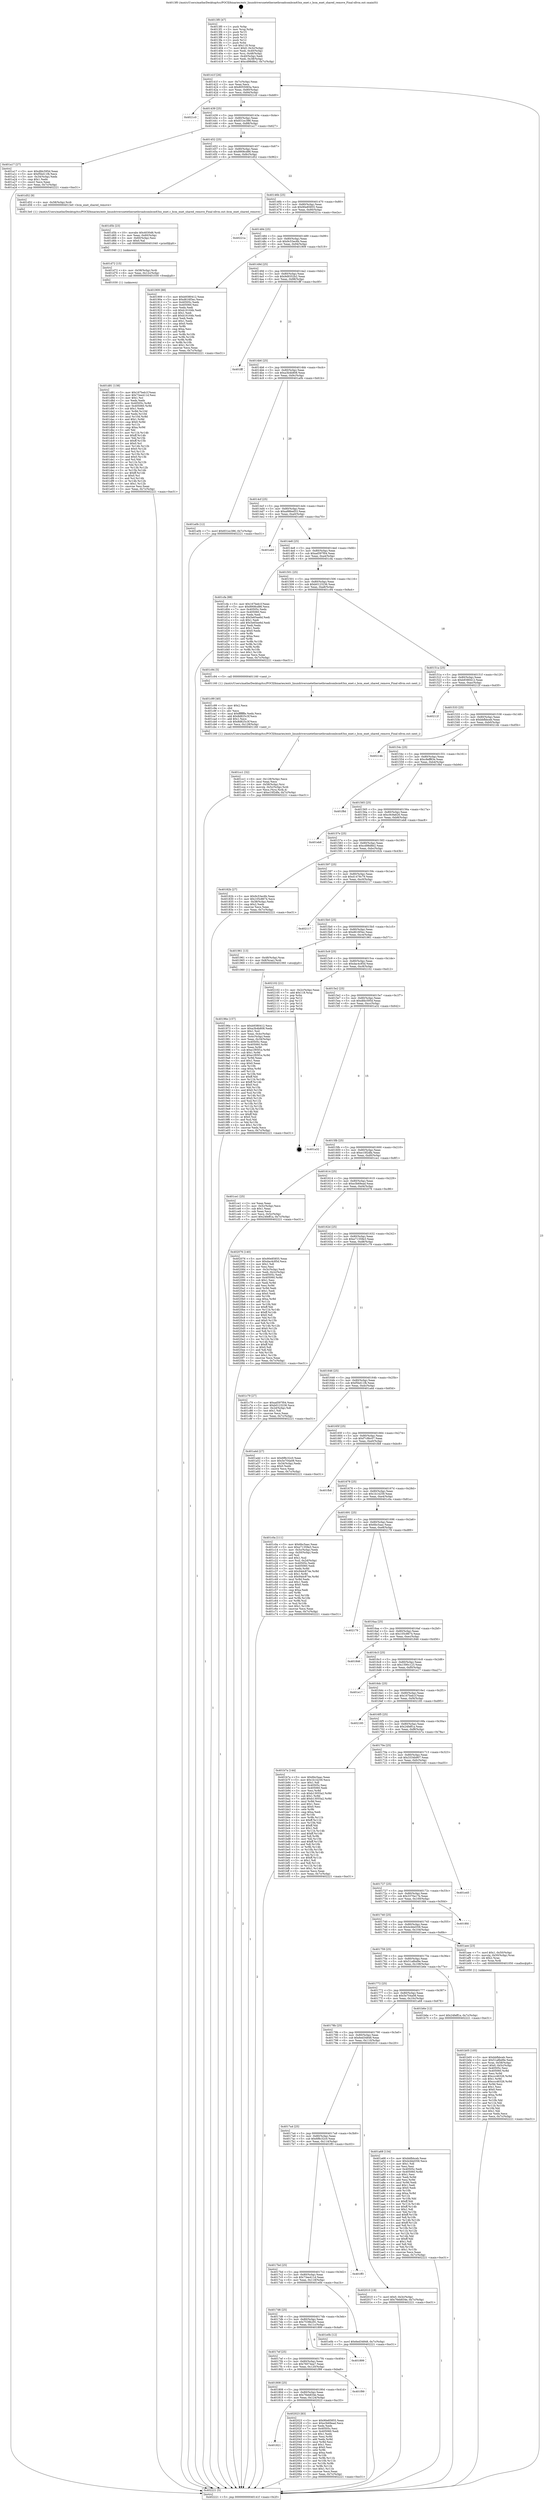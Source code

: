 digraph "0x4013f0" {
  label = "0x4013f0 (/mnt/c/Users/mathe/Desktop/tcc/POCII/binaries/extr_linuxdriversnetethernetbroadcombcm63xx_enet.c_bcm_enet_shared_remove_Final-ollvm.out::main(0))"
  labelloc = "t"
  node[shape=record]

  Entry [label="",width=0.3,height=0.3,shape=circle,fillcolor=black,style=filled]
  "0x40141f" [label="{
     0x40141f [26]\l
     | [instrs]\l
     &nbsp;&nbsp;0x40141f \<+3\>: mov -0x7c(%rbp),%eax\l
     &nbsp;&nbsp;0x401422 \<+2\>: mov %eax,%ecx\l
     &nbsp;&nbsp;0x401424 \<+6\>: sub $0x8055065a,%ecx\l
     &nbsp;&nbsp;0x40142a \<+3\>: mov %eax,-0x80(%rbp)\l
     &nbsp;&nbsp;0x40142d \<+6\>: mov %ecx,-0x84(%rbp)\l
     &nbsp;&nbsp;0x401433 \<+6\>: je 00000000004021c0 \<main+0xdd0\>\l
  }"]
  "0x4021c0" [label="{
     0x4021c0\l
  }", style=dashed]
  "0x401439" [label="{
     0x401439 [25]\l
     | [instrs]\l
     &nbsp;&nbsp;0x401439 \<+5\>: jmp 000000000040143e \<main+0x4e\>\l
     &nbsp;&nbsp;0x40143e \<+3\>: mov -0x80(%rbp),%eax\l
     &nbsp;&nbsp;0x401441 \<+5\>: sub $0x831ec386,%eax\l
     &nbsp;&nbsp;0x401446 \<+6\>: mov %eax,-0x88(%rbp)\l
     &nbsp;&nbsp;0x40144c \<+6\>: je 0000000000401a17 \<main+0x627\>\l
  }"]
  Exit [label="",width=0.3,height=0.3,shape=circle,fillcolor=black,style=filled,peripheries=2]
  "0x401a17" [label="{
     0x401a17 [27]\l
     | [instrs]\l
     &nbsp;&nbsp;0x401a17 \<+5\>: mov $0xdfdc595d,%eax\l
     &nbsp;&nbsp;0x401a1c \<+5\>: mov $0xf5bd11fb,%ecx\l
     &nbsp;&nbsp;0x401a21 \<+3\>: mov -0x34(%rbp),%edx\l
     &nbsp;&nbsp;0x401a24 \<+3\>: cmp $0x1,%edx\l
     &nbsp;&nbsp;0x401a27 \<+3\>: cmovl %ecx,%eax\l
     &nbsp;&nbsp;0x401a2a \<+3\>: mov %eax,-0x7c(%rbp)\l
     &nbsp;&nbsp;0x401a2d \<+5\>: jmp 0000000000402221 \<main+0xe31\>\l
  }"]
  "0x401452" [label="{
     0x401452 [25]\l
     | [instrs]\l
     &nbsp;&nbsp;0x401452 \<+5\>: jmp 0000000000401457 \<main+0x67\>\l
     &nbsp;&nbsp;0x401457 \<+3\>: mov -0x80(%rbp),%eax\l
     &nbsp;&nbsp;0x40145a \<+5\>: sub $0x8908cd86,%eax\l
     &nbsp;&nbsp;0x40145f \<+6\>: mov %eax,-0x8c(%rbp)\l
     &nbsp;&nbsp;0x401465 \<+6\>: je 0000000000401d52 \<main+0x962\>\l
  }"]
  "0x401821" [label="{
     0x401821\l
  }", style=dashed]
  "0x401d52" [label="{
     0x401d52 [9]\l
     | [instrs]\l
     &nbsp;&nbsp;0x401d52 \<+4\>: mov -0x58(%rbp),%rdi\l
     &nbsp;&nbsp;0x401d56 \<+5\>: call 00000000004013e0 \<bcm_enet_shared_remove\>\l
     | [calls]\l
     &nbsp;&nbsp;0x4013e0 \{1\} (/mnt/c/Users/mathe/Desktop/tcc/POCII/binaries/extr_linuxdriversnetethernetbroadcombcm63xx_enet.c_bcm_enet_shared_remove_Final-ollvm.out::bcm_enet_shared_remove)\l
  }"]
  "0x40146b" [label="{
     0x40146b [25]\l
     | [instrs]\l
     &nbsp;&nbsp;0x40146b \<+5\>: jmp 0000000000401470 \<main+0x80\>\l
     &nbsp;&nbsp;0x401470 \<+3\>: mov -0x80(%rbp),%eax\l
     &nbsp;&nbsp;0x401473 \<+5\>: sub $0x90e85855,%eax\l
     &nbsp;&nbsp;0x401478 \<+6\>: mov %eax,-0x90(%rbp)\l
     &nbsp;&nbsp;0x40147e \<+6\>: je 000000000040221a \<main+0xe2a\>\l
  }"]
  "0x402023" [label="{
     0x402023 [83]\l
     | [instrs]\l
     &nbsp;&nbsp;0x402023 \<+5\>: mov $0x90e85855,%eax\l
     &nbsp;&nbsp;0x402028 \<+5\>: mov $0xe3b69ead,%ecx\l
     &nbsp;&nbsp;0x40202d \<+2\>: xor %edx,%edx\l
     &nbsp;&nbsp;0x40202f \<+7\>: mov 0x40505c,%esi\l
     &nbsp;&nbsp;0x402036 \<+7\>: mov 0x405060,%edi\l
     &nbsp;&nbsp;0x40203d \<+3\>: sub $0x1,%edx\l
     &nbsp;&nbsp;0x402040 \<+3\>: mov %esi,%r8d\l
     &nbsp;&nbsp;0x402043 \<+3\>: add %edx,%r8d\l
     &nbsp;&nbsp;0x402046 \<+4\>: imul %r8d,%esi\l
     &nbsp;&nbsp;0x40204a \<+3\>: and $0x1,%esi\l
     &nbsp;&nbsp;0x40204d \<+3\>: cmp $0x0,%esi\l
     &nbsp;&nbsp;0x402050 \<+4\>: sete %r9b\l
     &nbsp;&nbsp;0x402054 \<+3\>: cmp $0xa,%edi\l
     &nbsp;&nbsp;0x402057 \<+4\>: setl %r10b\l
     &nbsp;&nbsp;0x40205b \<+3\>: mov %r9b,%r11b\l
     &nbsp;&nbsp;0x40205e \<+3\>: and %r10b,%r11b\l
     &nbsp;&nbsp;0x402061 \<+3\>: xor %r10b,%r9b\l
     &nbsp;&nbsp;0x402064 \<+3\>: or %r9b,%r11b\l
     &nbsp;&nbsp;0x402067 \<+4\>: test $0x1,%r11b\l
     &nbsp;&nbsp;0x40206b \<+3\>: cmovne %ecx,%eax\l
     &nbsp;&nbsp;0x40206e \<+3\>: mov %eax,-0x7c(%rbp)\l
     &nbsp;&nbsp;0x402071 \<+5\>: jmp 0000000000402221 \<main+0xe31\>\l
  }"]
  "0x40221a" [label="{
     0x40221a\l
  }", style=dashed]
  "0x401484" [label="{
     0x401484 [25]\l
     | [instrs]\l
     &nbsp;&nbsp;0x401484 \<+5\>: jmp 0000000000401489 \<main+0x99\>\l
     &nbsp;&nbsp;0x401489 \<+3\>: mov -0x80(%rbp),%eax\l
     &nbsp;&nbsp;0x40148c \<+5\>: sub $0x9c53ec6b,%eax\l
     &nbsp;&nbsp;0x401491 \<+6\>: mov %eax,-0x94(%rbp)\l
     &nbsp;&nbsp;0x401497 \<+6\>: je 0000000000401909 \<main+0x519\>\l
  }"]
  "0x401808" [label="{
     0x401808 [25]\l
     | [instrs]\l
     &nbsp;&nbsp;0x401808 \<+5\>: jmp 000000000040180d \<main+0x41d\>\l
     &nbsp;&nbsp;0x40180d \<+3\>: mov -0x80(%rbp),%eax\l
     &nbsp;&nbsp;0x401810 \<+5\>: sub $0x76eb834e,%eax\l
     &nbsp;&nbsp;0x401815 \<+6\>: mov %eax,-0x124(%rbp)\l
     &nbsp;&nbsp;0x40181b \<+6\>: je 0000000000402023 \<main+0xc33\>\l
  }"]
  "0x401909" [label="{
     0x401909 [88]\l
     | [instrs]\l
     &nbsp;&nbsp;0x401909 \<+5\>: mov $0xb9380412,%eax\l
     &nbsp;&nbsp;0x40190e \<+5\>: mov $0xd616f3ec,%ecx\l
     &nbsp;&nbsp;0x401913 \<+7\>: mov 0x40505c,%edx\l
     &nbsp;&nbsp;0x40191a \<+7\>: mov 0x405060,%esi\l
     &nbsp;&nbsp;0x401921 \<+2\>: mov %edx,%edi\l
     &nbsp;&nbsp;0x401923 \<+6\>: sub $0xb16164b,%edi\l
     &nbsp;&nbsp;0x401929 \<+3\>: sub $0x1,%edi\l
     &nbsp;&nbsp;0x40192c \<+6\>: add $0xb16164b,%edi\l
     &nbsp;&nbsp;0x401932 \<+3\>: imul %edi,%edx\l
     &nbsp;&nbsp;0x401935 \<+3\>: and $0x1,%edx\l
     &nbsp;&nbsp;0x401938 \<+3\>: cmp $0x0,%edx\l
     &nbsp;&nbsp;0x40193b \<+4\>: sete %r8b\l
     &nbsp;&nbsp;0x40193f \<+3\>: cmp $0xa,%esi\l
     &nbsp;&nbsp;0x401942 \<+4\>: setl %r9b\l
     &nbsp;&nbsp;0x401946 \<+3\>: mov %r8b,%r10b\l
     &nbsp;&nbsp;0x401949 \<+3\>: and %r9b,%r10b\l
     &nbsp;&nbsp;0x40194c \<+3\>: xor %r9b,%r8b\l
     &nbsp;&nbsp;0x40194f \<+3\>: or %r8b,%r10b\l
     &nbsp;&nbsp;0x401952 \<+4\>: test $0x1,%r10b\l
     &nbsp;&nbsp;0x401956 \<+3\>: cmovne %ecx,%eax\l
     &nbsp;&nbsp;0x401959 \<+3\>: mov %eax,-0x7c(%rbp)\l
     &nbsp;&nbsp;0x40195c \<+5\>: jmp 0000000000402221 \<main+0xe31\>\l
  }"]
  "0x40149d" [label="{
     0x40149d [25]\l
     | [instrs]\l
     &nbsp;&nbsp;0x40149d \<+5\>: jmp 00000000004014a2 \<main+0xb2\>\l
     &nbsp;&nbsp;0x4014a2 \<+3\>: mov -0x80(%rbp),%eax\l
     &nbsp;&nbsp;0x4014a5 \<+5\>: sub $0x9d9352b2,%eax\l
     &nbsp;&nbsp;0x4014aa \<+6\>: mov %eax,-0x98(%rbp)\l
     &nbsp;&nbsp;0x4014b0 \<+6\>: je 0000000000401fff \<main+0xc0f\>\l
  }"]
  "0x401f99" [label="{
     0x401f99\l
  }", style=dashed]
  "0x401fff" [label="{
     0x401fff\l
  }", style=dashed]
  "0x4014b6" [label="{
     0x4014b6 [25]\l
     | [instrs]\l
     &nbsp;&nbsp;0x4014b6 \<+5\>: jmp 00000000004014bb \<main+0xcb\>\l
     &nbsp;&nbsp;0x4014bb \<+3\>: mov -0x80(%rbp),%eax\l
     &nbsp;&nbsp;0x4014be \<+5\>: sub $0xa3b4b808,%eax\l
     &nbsp;&nbsp;0x4014c3 \<+6\>: mov %eax,-0x9c(%rbp)\l
     &nbsp;&nbsp;0x4014c9 \<+6\>: je 0000000000401a0b \<main+0x61b\>\l
  }"]
  "0x4017ef" [label="{
     0x4017ef [25]\l
     | [instrs]\l
     &nbsp;&nbsp;0x4017ef \<+5\>: jmp 00000000004017f4 \<main+0x404\>\l
     &nbsp;&nbsp;0x4017f4 \<+3\>: mov -0x80(%rbp),%eax\l
     &nbsp;&nbsp;0x4017f7 \<+5\>: sub $0x76074ea7,%eax\l
     &nbsp;&nbsp;0x4017fc \<+6\>: mov %eax,-0x120(%rbp)\l
     &nbsp;&nbsp;0x401802 \<+6\>: je 0000000000401f99 \<main+0xba9\>\l
  }"]
  "0x401a0b" [label="{
     0x401a0b [12]\l
     | [instrs]\l
     &nbsp;&nbsp;0x401a0b \<+7\>: movl $0x831ec386,-0x7c(%rbp)\l
     &nbsp;&nbsp;0x401a12 \<+5\>: jmp 0000000000402221 \<main+0xe31\>\l
  }"]
  "0x4014cf" [label="{
     0x4014cf [25]\l
     | [instrs]\l
     &nbsp;&nbsp;0x4014cf \<+5\>: jmp 00000000004014d4 \<main+0xe4\>\l
     &nbsp;&nbsp;0x4014d4 \<+3\>: mov -0x80(%rbp),%eax\l
     &nbsp;&nbsp;0x4014d7 \<+5\>: sub $0xa986ed53,%eax\l
     &nbsp;&nbsp;0x4014dc \<+6\>: mov %eax,-0xa0(%rbp)\l
     &nbsp;&nbsp;0x4014e2 \<+6\>: je 0000000000401e60 \<main+0xa70\>\l
  }"]
  "0x401899" [label="{
     0x401899\l
  }", style=dashed]
  "0x401e60" [label="{
     0x401e60\l
  }", style=dashed]
  "0x4014e8" [label="{
     0x4014e8 [25]\l
     | [instrs]\l
     &nbsp;&nbsp;0x4014e8 \<+5\>: jmp 00000000004014ed \<main+0xfd\>\l
     &nbsp;&nbsp;0x4014ed \<+3\>: mov -0x80(%rbp),%eax\l
     &nbsp;&nbsp;0x4014f0 \<+5\>: sub $0xad597f04,%eax\l
     &nbsp;&nbsp;0x4014f5 \<+6\>: mov %eax,-0xa4(%rbp)\l
     &nbsp;&nbsp;0x4014fb \<+6\>: je 0000000000401cfa \<main+0x90a\>\l
  }"]
  "0x4017d6" [label="{
     0x4017d6 [25]\l
     | [instrs]\l
     &nbsp;&nbsp;0x4017d6 \<+5\>: jmp 00000000004017db \<main+0x3eb\>\l
     &nbsp;&nbsp;0x4017db \<+3\>: mov -0x80(%rbp),%eax\l
     &nbsp;&nbsp;0x4017de \<+5\>: sub $0x7538b291,%eax\l
     &nbsp;&nbsp;0x4017e3 \<+6\>: mov %eax,-0x11c(%rbp)\l
     &nbsp;&nbsp;0x4017e9 \<+6\>: je 0000000000401899 \<main+0x4a9\>\l
  }"]
  "0x401cfa" [label="{
     0x401cfa [88]\l
     | [instrs]\l
     &nbsp;&nbsp;0x401cfa \<+5\>: mov $0x167beb1f,%eax\l
     &nbsp;&nbsp;0x401cff \<+5\>: mov $0x8908cd86,%ecx\l
     &nbsp;&nbsp;0x401d04 \<+7\>: mov 0x40505c,%edx\l
     &nbsp;&nbsp;0x401d0b \<+7\>: mov 0x405060,%esi\l
     &nbsp;&nbsp;0x401d12 \<+2\>: mov %edx,%edi\l
     &nbsp;&nbsp;0x401d14 \<+6\>: sub $0x5e65ee6d,%edi\l
     &nbsp;&nbsp;0x401d1a \<+3\>: sub $0x1,%edi\l
     &nbsp;&nbsp;0x401d1d \<+6\>: add $0x5e65ee6d,%edi\l
     &nbsp;&nbsp;0x401d23 \<+3\>: imul %edi,%edx\l
     &nbsp;&nbsp;0x401d26 \<+3\>: and $0x1,%edx\l
     &nbsp;&nbsp;0x401d29 \<+3\>: cmp $0x0,%edx\l
     &nbsp;&nbsp;0x401d2c \<+4\>: sete %r8b\l
     &nbsp;&nbsp;0x401d30 \<+3\>: cmp $0xa,%esi\l
     &nbsp;&nbsp;0x401d33 \<+4\>: setl %r9b\l
     &nbsp;&nbsp;0x401d37 \<+3\>: mov %r8b,%r10b\l
     &nbsp;&nbsp;0x401d3a \<+3\>: and %r9b,%r10b\l
     &nbsp;&nbsp;0x401d3d \<+3\>: xor %r9b,%r8b\l
     &nbsp;&nbsp;0x401d40 \<+3\>: or %r8b,%r10b\l
     &nbsp;&nbsp;0x401d43 \<+4\>: test $0x1,%r10b\l
     &nbsp;&nbsp;0x401d47 \<+3\>: cmovne %ecx,%eax\l
     &nbsp;&nbsp;0x401d4a \<+3\>: mov %eax,-0x7c(%rbp)\l
     &nbsp;&nbsp;0x401d4d \<+5\>: jmp 0000000000402221 \<main+0xe31\>\l
  }"]
  "0x401501" [label="{
     0x401501 [25]\l
     | [instrs]\l
     &nbsp;&nbsp;0x401501 \<+5\>: jmp 0000000000401506 \<main+0x116\>\l
     &nbsp;&nbsp;0x401506 \<+3\>: mov -0x80(%rbp),%eax\l
     &nbsp;&nbsp;0x401509 \<+5\>: sub $0xb0123236,%eax\l
     &nbsp;&nbsp;0x40150e \<+6\>: mov %eax,-0xa8(%rbp)\l
     &nbsp;&nbsp;0x401514 \<+6\>: je 0000000000401c94 \<main+0x8a4\>\l
  }"]
  "0x401e0b" [label="{
     0x401e0b [12]\l
     | [instrs]\l
     &nbsp;&nbsp;0x401e0b \<+7\>: movl $0x6ed34848,-0x7c(%rbp)\l
     &nbsp;&nbsp;0x401e12 \<+5\>: jmp 0000000000402221 \<main+0xe31\>\l
  }"]
  "0x401c94" [label="{
     0x401c94 [5]\l
     | [instrs]\l
     &nbsp;&nbsp;0x401c94 \<+5\>: call 0000000000401160 \<next_i\>\l
     | [calls]\l
     &nbsp;&nbsp;0x401160 \{1\} (/mnt/c/Users/mathe/Desktop/tcc/POCII/binaries/extr_linuxdriversnetethernetbroadcombcm63xx_enet.c_bcm_enet_shared_remove_Final-ollvm.out::next_i)\l
  }"]
  "0x40151a" [label="{
     0x40151a [25]\l
     | [instrs]\l
     &nbsp;&nbsp;0x40151a \<+5\>: jmp 000000000040151f \<main+0x12f\>\l
     &nbsp;&nbsp;0x40151f \<+3\>: mov -0x80(%rbp),%eax\l
     &nbsp;&nbsp;0x401522 \<+5\>: sub $0xb9380412,%eax\l
     &nbsp;&nbsp;0x401527 \<+6\>: mov %eax,-0xac(%rbp)\l
     &nbsp;&nbsp;0x40152d \<+6\>: je 000000000040212f \<main+0xd3f\>\l
  }"]
  "0x4017bd" [label="{
     0x4017bd [25]\l
     | [instrs]\l
     &nbsp;&nbsp;0x4017bd \<+5\>: jmp 00000000004017c2 \<main+0x3d2\>\l
     &nbsp;&nbsp;0x4017c2 \<+3\>: mov -0x80(%rbp),%eax\l
     &nbsp;&nbsp;0x4017c5 \<+5\>: sub $0x73ee411d,%eax\l
     &nbsp;&nbsp;0x4017ca \<+6\>: mov %eax,-0x118(%rbp)\l
     &nbsp;&nbsp;0x4017d0 \<+6\>: je 0000000000401e0b \<main+0xa1b\>\l
  }"]
  "0x40212f" [label="{
     0x40212f\l
  }", style=dashed]
  "0x401533" [label="{
     0x401533 [25]\l
     | [instrs]\l
     &nbsp;&nbsp;0x401533 \<+5\>: jmp 0000000000401538 \<main+0x148\>\l
     &nbsp;&nbsp;0x401538 \<+3\>: mov -0x80(%rbp),%eax\l
     &nbsp;&nbsp;0x40153b \<+5\>: sub $0xbbfbbceb,%eax\l
     &nbsp;&nbsp;0x401540 \<+6\>: mov %eax,-0xb0(%rbp)\l
     &nbsp;&nbsp;0x401546 \<+6\>: je 000000000040214b \<main+0xd5b\>\l
  }"]
  "0x401ff3" [label="{
     0x401ff3\l
  }", style=dashed]
  "0x40214b" [label="{
     0x40214b\l
  }", style=dashed]
  "0x40154c" [label="{
     0x40154c [25]\l
     | [instrs]\l
     &nbsp;&nbsp;0x40154c \<+5\>: jmp 0000000000401551 \<main+0x161\>\l
     &nbsp;&nbsp;0x401551 \<+3\>: mov -0x80(%rbp),%eax\l
     &nbsp;&nbsp;0x401554 \<+5\>: sub $0xc8eff63e,%eax\l
     &nbsp;&nbsp;0x401559 \<+6\>: mov %eax,-0xb4(%rbp)\l
     &nbsp;&nbsp;0x40155f \<+6\>: je 0000000000401f8d \<main+0xb9d\>\l
  }"]
  "0x4017a4" [label="{
     0x4017a4 [25]\l
     | [instrs]\l
     &nbsp;&nbsp;0x4017a4 \<+5\>: jmp 00000000004017a9 \<main+0x3b9\>\l
     &nbsp;&nbsp;0x4017a9 \<+3\>: mov -0x80(%rbp),%eax\l
     &nbsp;&nbsp;0x4017ac \<+5\>: sub $0x6f8c32c0,%eax\l
     &nbsp;&nbsp;0x4017b1 \<+6\>: mov %eax,-0x114(%rbp)\l
     &nbsp;&nbsp;0x4017b7 \<+6\>: je 0000000000401ff3 \<main+0xc03\>\l
  }"]
  "0x401f8d" [label="{
     0x401f8d\l
  }", style=dashed]
  "0x401565" [label="{
     0x401565 [25]\l
     | [instrs]\l
     &nbsp;&nbsp;0x401565 \<+5\>: jmp 000000000040156a \<main+0x17a\>\l
     &nbsp;&nbsp;0x40156a \<+3\>: mov -0x80(%rbp),%eax\l
     &nbsp;&nbsp;0x40156d \<+5\>: sub $0xc9c9a626,%eax\l
     &nbsp;&nbsp;0x401572 \<+6\>: mov %eax,-0xb8(%rbp)\l
     &nbsp;&nbsp;0x401578 \<+6\>: je 0000000000401eb8 \<main+0xac8\>\l
  }"]
  "0x402010" [label="{
     0x402010 [19]\l
     | [instrs]\l
     &nbsp;&nbsp;0x402010 \<+7\>: movl $0x0,-0x3c(%rbp)\l
     &nbsp;&nbsp;0x402017 \<+7\>: movl $0x76eb834e,-0x7c(%rbp)\l
     &nbsp;&nbsp;0x40201e \<+5\>: jmp 0000000000402221 \<main+0xe31\>\l
  }"]
  "0x401eb8" [label="{
     0x401eb8\l
  }", style=dashed]
  "0x40157e" [label="{
     0x40157e [25]\l
     | [instrs]\l
     &nbsp;&nbsp;0x40157e \<+5\>: jmp 0000000000401583 \<main+0x193\>\l
     &nbsp;&nbsp;0x401583 \<+3\>: mov -0x80(%rbp),%eax\l
     &nbsp;&nbsp;0x401586 \<+5\>: sub $0xcd98d8e2,%eax\l
     &nbsp;&nbsp;0x40158b \<+6\>: mov %eax,-0xbc(%rbp)\l
     &nbsp;&nbsp;0x401591 \<+6\>: je 000000000040182b \<main+0x43b\>\l
  }"]
  "0x401d81" [label="{
     0x401d81 [138]\l
     | [instrs]\l
     &nbsp;&nbsp;0x401d81 \<+5\>: mov $0x167beb1f,%eax\l
     &nbsp;&nbsp;0x401d86 \<+5\>: mov $0x73ee411d,%esi\l
     &nbsp;&nbsp;0x401d8b \<+2\>: mov $0x1,%cl\l
     &nbsp;&nbsp;0x401d8d \<+2\>: xor %edx,%edx\l
     &nbsp;&nbsp;0x401d8f \<+8\>: mov 0x40505c,%r8d\l
     &nbsp;&nbsp;0x401d97 \<+8\>: mov 0x405060,%r9d\l
     &nbsp;&nbsp;0x401d9f \<+3\>: sub $0x1,%edx\l
     &nbsp;&nbsp;0x401da2 \<+3\>: mov %r8d,%r10d\l
     &nbsp;&nbsp;0x401da5 \<+3\>: add %edx,%r10d\l
     &nbsp;&nbsp;0x401da8 \<+4\>: imul %r10d,%r8d\l
     &nbsp;&nbsp;0x401dac \<+4\>: and $0x1,%r8d\l
     &nbsp;&nbsp;0x401db0 \<+4\>: cmp $0x0,%r8d\l
     &nbsp;&nbsp;0x401db4 \<+4\>: sete %r11b\l
     &nbsp;&nbsp;0x401db8 \<+4\>: cmp $0xa,%r9d\l
     &nbsp;&nbsp;0x401dbc \<+3\>: setl %bl\l
     &nbsp;&nbsp;0x401dbf \<+3\>: mov %r11b,%r14b\l
     &nbsp;&nbsp;0x401dc2 \<+4\>: xor $0xff,%r14b\l
     &nbsp;&nbsp;0x401dc6 \<+3\>: mov %bl,%r15b\l
     &nbsp;&nbsp;0x401dc9 \<+4\>: xor $0xff,%r15b\l
     &nbsp;&nbsp;0x401dcd \<+3\>: xor $0x0,%cl\l
     &nbsp;&nbsp;0x401dd0 \<+3\>: mov %r14b,%r12b\l
     &nbsp;&nbsp;0x401dd3 \<+4\>: and $0x0,%r12b\l
     &nbsp;&nbsp;0x401dd7 \<+3\>: and %cl,%r11b\l
     &nbsp;&nbsp;0x401dda \<+3\>: mov %r15b,%r13b\l
     &nbsp;&nbsp;0x401ddd \<+4\>: and $0x0,%r13b\l
     &nbsp;&nbsp;0x401de1 \<+2\>: and %cl,%bl\l
     &nbsp;&nbsp;0x401de3 \<+3\>: or %r11b,%r12b\l
     &nbsp;&nbsp;0x401de6 \<+3\>: or %bl,%r13b\l
     &nbsp;&nbsp;0x401de9 \<+3\>: xor %r13b,%r12b\l
     &nbsp;&nbsp;0x401dec \<+3\>: or %r15b,%r14b\l
     &nbsp;&nbsp;0x401def \<+4\>: xor $0xff,%r14b\l
     &nbsp;&nbsp;0x401df3 \<+3\>: or $0x0,%cl\l
     &nbsp;&nbsp;0x401df6 \<+3\>: and %cl,%r14b\l
     &nbsp;&nbsp;0x401df9 \<+3\>: or %r14b,%r12b\l
     &nbsp;&nbsp;0x401dfc \<+4\>: test $0x1,%r12b\l
     &nbsp;&nbsp;0x401e00 \<+3\>: cmovne %esi,%eax\l
     &nbsp;&nbsp;0x401e03 \<+3\>: mov %eax,-0x7c(%rbp)\l
     &nbsp;&nbsp;0x401e06 \<+5\>: jmp 0000000000402221 \<main+0xe31\>\l
  }"]
  "0x40182b" [label="{
     0x40182b [27]\l
     | [instrs]\l
     &nbsp;&nbsp;0x40182b \<+5\>: mov $0x9c53ec6b,%eax\l
     &nbsp;&nbsp;0x401830 \<+5\>: mov $0x105c8674,%ecx\l
     &nbsp;&nbsp;0x401835 \<+3\>: mov -0x38(%rbp),%edx\l
     &nbsp;&nbsp;0x401838 \<+3\>: cmp $0x2,%edx\l
     &nbsp;&nbsp;0x40183b \<+3\>: cmovne %ecx,%eax\l
     &nbsp;&nbsp;0x40183e \<+3\>: mov %eax,-0x7c(%rbp)\l
     &nbsp;&nbsp;0x401841 \<+5\>: jmp 0000000000402221 \<main+0xe31\>\l
  }"]
  "0x401597" [label="{
     0x401597 [25]\l
     | [instrs]\l
     &nbsp;&nbsp;0x401597 \<+5\>: jmp 000000000040159c \<main+0x1ac\>\l
     &nbsp;&nbsp;0x40159c \<+3\>: mov -0x80(%rbp),%eax\l
     &nbsp;&nbsp;0x40159f \<+5\>: sub $0xd1478c79,%eax\l
     &nbsp;&nbsp;0x4015a4 \<+6\>: mov %eax,-0xc0(%rbp)\l
     &nbsp;&nbsp;0x4015aa \<+6\>: je 0000000000402117 \<main+0xd27\>\l
  }"]
  "0x402221" [label="{
     0x402221 [5]\l
     | [instrs]\l
     &nbsp;&nbsp;0x402221 \<+5\>: jmp 000000000040141f \<main+0x2f\>\l
  }"]
  "0x4013f0" [label="{
     0x4013f0 [47]\l
     | [instrs]\l
     &nbsp;&nbsp;0x4013f0 \<+1\>: push %rbp\l
     &nbsp;&nbsp;0x4013f1 \<+3\>: mov %rsp,%rbp\l
     &nbsp;&nbsp;0x4013f4 \<+2\>: push %r15\l
     &nbsp;&nbsp;0x4013f6 \<+2\>: push %r14\l
     &nbsp;&nbsp;0x4013f8 \<+2\>: push %r13\l
     &nbsp;&nbsp;0x4013fa \<+2\>: push %r12\l
     &nbsp;&nbsp;0x4013fc \<+1\>: push %rbx\l
     &nbsp;&nbsp;0x4013fd \<+7\>: sub $0x118,%rsp\l
     &nbsp;&nbsp;0x401404 \<+7\>: movl $0x0,-0x3c(%rbp)\l
     &nbsp;&nbsp;0x40140b \<+3\>: mov %edi,-0x40(%rbp)\l
     &nbsp;&nbsp;0x40140e \<+4\>: mov %rsi,-0x48(%rbp)\l
     &nbsp;&nbsp;0x401412 \<+3\>: mov -0x40(%rbp),%edi\l
     &nbsp;&nbsp;0x401415 \<+3\>: mov %edi,-0x38(%rbp)\l
     &nbsp;&nbsp;0x401418 \<+7\>: movl $0xcd98d8e2,-0x7c(%rbp)\l
  }"]
  "0x401d72" [label="{
     0x401d72 [15]\l
     | [instrs]\l
     &nbsp;&nbsp;0x401d72 \<+4\>: mov -0x58(%rbp),%rdi\l
     &nbsp;&nbsp;0x401d76 \<+6\>: mov %eax,-0x12c(%rbp)\l
     &nbsp;&nbsp;0x401d7c \<+5\>: call 0000000000401030 \<free@plt\>\l
     | [calls]\l
     &nbsp;&nbsp;0x401030 \{1\} (unknown)\l
  }"]
  "0x402117" [label="{
     0x402117\l
  }", style=dashed]
  "0x4015b0" [label="{
     0x4015b0 [25]\l
     | [instrs]\l
     &nbsp;&nbsp;0x4015b0 \<+5\>: jmp 00000000004015b5 \<main+0x1c5\>\l
     &nbsp;&nbsp;0x4015b5 \<+3\>: mov -0x80(%rbp),%eax\l
     &nbsp;&nbsp;0x4015b8 \<+5\>: sub $0xd616f3ec,%eax\l
     &nbsp;&nbsp;0x4015bd \<+6\>: mov %eax,-0xc4(%rbp)\l
     &nbsp;&nbsp;0x4015c3 \<+6\>: je 0000000000401961 \<main+0x571\>\l
  }"]
  "0x401d5b" [label="{
     0x401d5b [23]\l
     | [instrs]\l
     &nbsp;&nbsp;0x401d5b \<+10\>: movabs $0x4030d6,%rdi\l
     &nbsp;&nbsp;0x401d65 \<+3\>: mov %eax,-0x60(%rbp)\l
     &nbsp;&nbsp;0x401d68 \<+3\>: mov -0x60(%rbp),%esi\l
     &nbsp;&nbsp;0x401d6b \<+2\>: mov $0x0,%al\l
     &nbsp;&nbsp;0x401d6d \<+5\>: call 0000000000401040 \<printf@plt\>\l
     | [calls]\l
     &nbsp;&nbsp;0x401040 \{1\} (unknown)\l
  }"]
  "0x401961" [label="{
     0x401961 [13]\l
     | [instrs]\l
     &nbsp;&nbsp;0x401961 \<+4\>: mov -0x48(%rbp),%rax\l
     &nbsp;&nbsp;0x401965 \<+4\>: mov 0x8(%rax),%rdi\l
     &nbsp;&nbsp;0x401969 \<+5\>: call 0000000000401060 \<atoi@plt\>\l
     | [calls]\l
     &nbsp;&nbsp;0x401060 \{1\} (unknown)\l
  }"]
  "0x4015c9" [label="{
     0x4015c9 [25]\l
     | [instrs]\l
     &nbsp;&nbsp;0x4015c9 \<+5\>: jmp 00000000004015ce \<main+0x1de\>\l
     &nbsp;&nbsp;0x4015ce \<+3\>: mov -0x80(%rbp),%eax\l
     &nbsp;&nbsp;0x4015d1 \<+5\>: sub $0xdac4c85d,%eax\l
     &nbsp;&nbsp;0x4015d6 \<+6\>: mov %eax,-0xc8(%rbp)\l
     &nbsp;&nbsp;0x4015dc \<+6\>: je 0000000000402102 \<main+0xd12\>\l
  }"]
  "0x40196e" [label="{
     0x40196e [157]\l
     | [instrs]\l
     &nbsp;&nbsp;0x40196e \<+5\>: mov $0xb9380412,%ecx\l
     &nbsp;&nbsp;0x401973 \<+5\>: mov $0xa3b4b808,%edx\l
     &nbsp;&nbsp;0x401978 \<+3\>: mov $0x1,%sil\l
     &nbsp;&nbsp;0x40197b \<+3\>: mov %eax,-0x4c(%rbp)\l
     &nbsp;&nbsp;0x40197e \<+3\>: mov -0x4c(%rbp),%eax\l
     &nbsp;&nbsp;0x401981 \<+3\>: mov %eax,-0x34(%rbp)\l
     &nbsp;&nbsp;0x401984 \<+7\>: mov 0x40505c,%eax\l
     &nbsp;&nbsp;0x40198b \<+8\>: mov 0x405060,%r8d\l
     &nbsp;&nbsp;0x401993 \<+3\>: mov %eax,%r9d\l
     &nbsp;&nbsp;0x401996 \<+7\>: sub $0xe1f05f1e,%r9d\l
     &nbsp;&nbsp;0x40199d \<+4\>: sub $0x1,%r9d\l
     &nbsp;&nbsp;0x4019a1 \<+7\>: add $0xe1f05f1e,%r9d\l
     &nbsp;&nbsp;0x4019a8 \<+4\>: imul %r9d,%eax\l
     &nbsp;&nbsp;0x4019ac \<+3\>: and $0x1,%eax\l
     &nbsp;&nbsp;0x4019af \<+3\>: cmp $0x0,%eax\l
     &nbsp;&nbsp;0x4019b2 \<+4\>: sete %r10b\l
     &nbsp;&nbsp;0x4019b6 \<+4\>: cmp $0xa,%r8d\l
     &nbsp;&nbsp;0x4019ba \<+4\>: setl %r11b\l
     &nbsp;&nbsp;0x4019be \<+3\>: mov %r10b,%bl\l
     &nbsp;&nbsp;0x4019c1 \<+3\>: xor $0xff,%bl\l
     &nbsp;&nbsp;0x4019c4 \<+3\>: mov %r11b,%r14b\l
     &nbsp;&nbsp;0x4019c7 \<+4\>: xor $0xff,%r14b\l
     &nbsp;&nbsp;0x4019cb \<+4\>: xor $0x0,%sil\l
     &nbsp;&nbsp;0x4019cf \<+3\>: mov %bl,%r15b\l
     &nbsp;&nbsp;0x4019d2 \<+4\>: and $0x0,%r15b\l
     &nbsp;&nbsp;0x4019d6 \<+3\>: and %sil,%r10b\l
     &nbsp;&nbsp;0x4019d9 \<+3\>: mov %r14b,%r12b\l
     &nbsp;&nbsp;0x4019dc \<+4\>: and $0x0,%r12b\l
     &nbsp;&nbsp;0x4019e0 \<+3\>: and %sil,%r11b\l
     &nbsp;&nbsp;0x4019e3 \<+3\>: or %r10b,%r15b\l
     &nbsp;&nbsp;0x4019e6 \<+3\>: or %r11b,%r12b\l
     &nbsp;&nbsp;0x4019e9 \<+3\>: xor %r12b,%r15b\l
     &nbsp;&nbsp;0x4019ec \<+3\>: or %r14b,%bl\l
     &nbsp;&nbsp;0x4019ef \<+3\>: xor $0xff,%bl\l
     &nbsp;&nbsp;0x4019f2 \<+4\>: or $0x0,%sil\l
     &nbsp;&nbsp;0x4019f6 \<+3\>: and %sil,%bl\l
     &nbsp;&nbsp;0x4019f9 \<+3\>: or %bl,%r15b\l
     &nbsp;&nbsp;0x4019fc \<+4\>: test $0x1,%r15b\l
     &nbsp;&nbsp;0x401a00 \<+3\>: cmovne %edx,%ecx\l
     &nbsp;&nbsp;0x401a03 \<+3\>: mov %ecx,-0x7c(%rbp)\l
     &nbsp;&nbsp;0x401a06 \<+5\>: jmp 0000000000402221 \<main+0xe31\>\l
  }"]
  "0x401cc1" [label="{
     0x401cc1 [32]\l
     | [instrs]\l
     &nbsp;&nbsp;0x401cc1 \<+6\>: mov -0x128(%rbp),%ecx\l
     &nbsp;&nbsp;0x401cc7 \<+3\>: imul %eax,%ecx\l
     &nbsp;&nbsp;0x401cca \<+4\>: mov -0x58(%rbp),%rsi\l
     &nbsp;&nbsp;0x401cce \<+4\>: movslq -0x5c(%rbp),%rdi\l
     &nbsp;&nbsp;0x401cd2 \<+3\>: mov %ecx,(%rsi,%rdi,4)\l
     &nbsp;&nbsp;0x401cd5 \<+7\>: movl $0xe10f2dfa,-0x7c(%rbp)\l
     &nbsp;&nbsp;0x401cdc \<+5\>: jmp 0000000000402221 \<main+0xe31\>\l
  }"]
  "0x402102" [label="{
     0x402102 [21]\l
     | [instrs]\l
     &nbsp;&nbsp;0x402102 \<+3\>: mov -0x2c(%rbp),%eax\l
     &nbsp;&nbsp;0x402105 \<+7\>: add $0x118,%rsp\l
     &nbsp;&nbsp;0x40210c \<+1\>: pop %rbx\l
     &nbsp;&nbsp;0x40210d \<+2\>: pop %r12\l
     &nbsp;&nbsp;0x40210f \<+2\>: pop %r13\l
     &nbsp;&nbsp;0x402111 \<+2\>: pop %r14\l
     &nbsp;&nbsp;0x402113 \<+2\>: pop %r15\l
     &nbsp;&nbsp;0x402115 \<+1\>: pop %rbp\l
     &nbsp;&nbsp;0x402116 \<+1\>: ret\l
  }"]
  "0x4015e2" [label="{
     0x4015e2 [25]\l
     | [instrs]\l
     &nbsp;&nbsp;0x4015e2 \<+5\>: jmp 00000000004015e7 \<main+0x1f7\>\l
     &nbsp;&nbsp;0x4015e7 \<+3\>: mov -0x80(%rbp),%eax\l
     &nbsp;&nbsp;0x4015ea \<+5\>: sub $0xdfdc595d,%eax\l
     &nbsp;&nbsp;0x4015ef \<+6\>: mov %eax,-0xcc(%rbp)\l
     &nbsp;&nbsp;0x4015f5 \<+6\>: je 0000000000401a32 \<main+0x642\>\l
  }"]
  "0x401c99" [label="{
     0x401c99 [40]\l
     | [instrs]\l
     &nbsp;&nbsp;0x401c99 \<+5\>: mov $0x2,%ecx\l
     &nbsp;&nbsp;0x401c9e \<+1\>: cltd\l
     &nbsp;&nbsp;0x401c9f \<+2\>: idiv %ecx\l
     &nbsp;&nbsp;0x401ca1 \<+6\>: imul $0xfffffffe,%edx,%ecx\l
     &nbsp;&nbsp;0x401ca7 \<+6\>: add $0x8d825c3f,%ecx\l
     &nbsp;&nbsp;0x401cad \<+3\>: add $0x1,%ecx\l
     &nbsp;&nbsp;0x401cb0 \<+6\>: sub $0x8d825c3f,%ecx\l
     &nbsp;&nbsp;0x401cb6 \<+6\>: mov %ecx,-0x128(%rbp)\l
     &nbsp;&nbsp;0x401cbc \<+5\>: call 0000000000401160 \<next_i\>\l
     | [calls]\l
     &nbsp;&nbsp;0x401160 \{1\} (/mnt/c/Users/mathe/Desktop/tcc/POCII/binaries/extr_linuxdriversnetethernetbroadcombcm63xx_enet.c_bcm_enet_shared_remove_Final-ollvm.out::next_i)\l
  }"]
  "0x401a32" [label="{
     0x401a32\l
  }", style=dashed]
  "0x4015fb" [label="{
     0x4015fb [25]\l
     | [instrs]\l
     &nbsp;&nbsp;0x4015fb \<+5\>: jmp 0000000000401600 \<main+0x210\>\l
     &nbsp;&nbsp;0x401600 \<+3\>: mov -0x80(%rbp),%eax\l
     &nbsp;&nbsp;0x401603 \<+5\>: sub $0xe10f2dfa,%eax\l
     &nbsp;&nbsp;0x401608 \<+6\>: mov %eax,-0xd0(%rbp)\l
     &nbsp;&nbsp;0x40160e \<+6\>: je 0000000000401ce1 \<main+0x8f1\>\l
  }"]
  "0x401b05" [label="{
     0x401b05 [105]\l
     | [instrs]\l
     &nbsp;&nbsp;0x401b05 \<+5\>: mov $0xbbfbbceb,%ecx\l
     &nbsp;&nbsp;0x401b0a \<+5\>: mov $0x51a8bd9e,%edx\l
     &nbsp;&nbsp;0x401b0f \<+4\>: mov %rax,-0x58(%rbp)\l
     &nbsp;&nbsp;0x401b13 \<+7\>: movl $0x0,-0x5c(%rbp)\l
     &nbsp;&nbsp;0x401b1a \<+7\>: mov 0x40505c,%esi\l
     &nbsp;&nbsp;0x401b21 \<+8\>: mov 0x405060,%r8d\l
     &nbsp;&nbsp;0x401b29 \<+3\>: mov %esi,%r9d\l
     &nbsp;&nbsp;0x401b2c \<+7\>: add $0xccc46326,%r9d\l
     &nbsp;&nbsp;0x401b33 \<+4\>: sub $0x1,%r9d\l
     &nbsp;&nbsp;0x401b37 \<+7\>: sub $0xccc46326,%r9d\l
     &nbsp;&nbsp;0x401b3e \<+4\>: imul %r9d,%esi\l
     &nbsp;&nbsp;0x401b42 \<+3\>: and $0x1,%esi\l
     &nbsp;&nbsp;0x401b45 \<+3\>: cmp $0x0,%esi\l
     &nbsp;&nbsp;0x401b48 \<+4\>: sete %r10b\l
     &nbsp;&nbsp;0x401b4c \<+4\>: cmp $0xa,%r8d\l
     &nbsp;&nbsp;0x401b50 \<+4\>: setl %r11b\l
     &nbsp;&nbsp;0x401b54 \<+3\>: mov %r10b,%bl\l
     &nbsp;&nbsp;0x401b57 \<+3\>: and %r11b,%bl\l
     &nbsp;&nbsp;0x401b5a \<+3\>: xor %r11b,%r10b\l
     &nbsp;&nbsp;0x401b5d \<+3\>: or %r10b,%bl\l
     &nbsp;&nbsp;0x401b60 \<+3\>: test $0x1,%bl\l
     &nbsp;&nbsp;0x401b63 \<+3\>: cmovne %edx,%ecx\l
     &nbsp;&nbsp;0x401b66 \<+3\>: mov %ecx,-0x7c(%rbp)\l
     &nbsp;&nbsp;0x401b69 \<+5\>: jmp 0000000000402221 \<main+0xe31\>\l
  }"]
  "0x401ce1" [label="{
     0x401ce1 [25]\l
     | [instrs]\l
     &nbsp;&nbsp;0x401ce1 \<+2\>: xor %eax,%eax\l
     &nbsp;&nbsp;0x401ce3 \<+3\>: mov -0x5c(%rbp),%ecx\l
     &nbsp;&nbsp;0x401ce6 \<+3\>: sub $0x1,%eax\l
     &nbsp;&nbsp;0x401ce9 \<+2\>: sub %eax,%ecx\l
     &nbsp;&nbsp;0x401ceb \<+3\>: mov %ecx,-0x5c(%rbp)\l
     &nbsp;&nbsp;0x401cee \<+7\>: movl $0x24feff1a,-0x7c(%rbp)\l
     &nbsp;&nbsp;0x401cf5 \<+5\>: jmp 0000000000402221 \<main+0xe31\>\l
  }"]
  "0x401614" [label="{
     0x401614 [25]\l
     | [instrs]\l
     &nbsp;&nbsp;0x401614 \<+5\>: jmp 0000000000401619 \<main+0x229\>\l
     &nbsp;&nbsp;0x401619 \<+3\>: mov -0x80(%rbp),%eax\l
     &nbsp;&nbsp;0x40161c \<+5\>: sub $0xe3b69ead,%eax\l
     &nbsp;&nbsp;0x401621 \<+6\>: mov %eax,-0xd4(%rbp)\l
     &nbsp;&nbsp;0x401627 \<+6\>: je 0000000000402076 \<main+0xc86\>\l
  }"]
  "0x40178b" [label="{
     0x40178b [25]\l
     | [instrs]\l
     &nbsp;&nbsp;0x40178b \<+5\>: jmp 0000000000401790 \<main+0x3a0\>\l
     &nbsp;&nbsp;0x401790 \<+3\>: mov -0x80(%rbp),%eax\l
     &nbsp;&nbsp;0x401793 \<+5\>: sub $0x6ed34848,%eax\l
     &nbsp;&nbsp;0x401798 \<+6\>: mov %eax,-0x110(%rbp)\l
     &nbsp;&nbsp;0x40179e \<+6\>: je 0000000000402010 \<main+0xc20\>\l
  }"]
  "0x402076" [label="{
     0x402076 [140]\l
     | [instrs]\l
     &nbsp;&nbsp;0x402076 \<+5\>: mov $0x90e85855,%eax\l
     &nbsp;&nbsp;0x40207b \<+5\>: mov $0xdac4c85d,%ecx\l
     &nbsp;&nbsp;0x402080 \<+2\>: mov $0x1,%dl\l
     &nbsp;&nbsp;0x402082 \<+2\>: xor %esi,%esi\l
     &nbsp;&nbsp;0x402084 \<+3\>: mov -0x3c(%rbp),%edi\l
     &nbsp;&nbsp;0x402087 \<+3\>: mov %edi,-0x2c(%rbp)\l
     &nbsp;&nbsp;0x40208a \<+7\>: mov 0x40505c,%edi\l
     &nbsp;&nbsp;0x402091 \<+8\>: mov 0x405060,%r8d\l
     &nbsp;&nbsp;0x402099 \<+3\>: sub $0x1,%esi\l
     &nbsp;&nbsp;0x40209c \<+3\>: mov %edi,%r9d\l
     &nbsp;&nbsp;0x40209f \<+3\>: add %esi,%r9d\l
     &nbsp;&nbsp;0x4020a2 \<+4\>: imul %r9d,%edi\l
     &nbsp;&nbsp;0x4020a6 \<+3\>: and $0x1,%edi\l
     &nbsp;&nbsp;0x4020a9 \<+3\>: cmp $0x0,%edi\l
     &nbsp;&nbsp;0x4020ac \<+4\>: sete %r10b\l
     &nbsp;&nbsp;0x4020b0 \<+4\>: cmp $0xa,%r8d\l
     &nbsp;&nbsp;0x4020b4 \<+4\>: setl %r11b\l
     &nbsp;&nbsp;0x4020b8 \<+3\>: mov %r10b,%bl\l
     &nbsp;&nbsp;0x4020bb \<+3\>: xor $0xff,%bl\l
     &nbsp;&nbsp;0x4020be \<+3\>: mov %r11b,%r14b\l
     &nbsp;&nbsp;0x4020c1 \<+4\>: xor $0xff,%r14b\l
     &nbsp;&nbsp;0x4020c5 \<+3\>: xor $0x0,%dl\l
     &nbsp;&nbsp;0x4020c8 \<+3\>: mov %bl,%r15b\l
     &nbsp;&nbsp;0x4020cb \<+4\>: and $0x0,%r15b\l
     &nbsp;&nbsp;0x4020cf \<+3\>: and %dl,%r10b\l
     &nbsp;&nbsp;0x4020d2 \<+3\>: mov %r14b,%r12b\l
     &nbsp;&nbsp;0x4020d5 \<+4\>: and $0x0,%r12b\l
     &nbsp;&nbsp;0x4020d9 \<+3\>: and %dl,%r11b\l
     &nbsp;&nbsp;0x4020dc \<+3\>: or %r10b,%r15b\l
     &nbsp;&nbsp;0x4020df \<+3\>: or %r11b,%r12b\l
     &nbsp;&nbsp;0x4020e2 \<+3\>: xor %r12b,%r15b\l
     &nbsp;&nbsp;0x4020e5 \<+3\>: or %r14b,%bl\l
     &nbsp;&nbsp;0x4020e8 \<+3\>: xor $0xff,%bl\l
     &nbsp;&nbsp;0x4020eb \<+3\>: or $0x0,%dl\l
     &nbsp;&nbsp;0x4020ee \<+2\>: and %dl,%bl\l
     &nbsp;&nbsp;0x4020f0 \<+3\>: or %bl,%r15b\l
     &nbsp;&nbsp;0x4020f3 \<+4\>: test $0x1,%r15b\l
     &nbsp;&nbsp;0x4020f7 \<+3\>: cmovne %ecx,%eax\l
     &nbsp;&nbsp;0x4020fa \<+3\>: mov %eax,-0x7c(%rbp)\l
     &nbsp;&nbsp;0x4020fd \<+5\>: jmp 0000000000402221 \<main+0xe31\>\l
  }"]
  "0x40162d" [label="{
     0x40162d [25]\l
     | [instrs]\l
     &nbsp;&nbsp;0x40162d \<+5\>: jmp 0000000000401632 \<main+0x242\>\l
     &nbsp;&nbsp;0x401632 \<+3\>: mov -0x80(%rbp),%eax\l
     &nbsp;&nbsp;0x401635 \<+5\>: sub $0xe71359e3,%eax\l
     &nbsp;&nbsp;0x40163a \<+6\>: mov %eax,-0xd8(%rbp)\l
     &nbsp;&nbsp;0x401640 \<+6\>: je 0000000000401c79 \<main+0x889\>\l
  }"]
  "0x401a68" [label="{
     0x401a68 [134]\l
     | [instrs]\l
     &nbsp;&nbsp;0x401a68 \<+5\>: mov $0xbbfbbceb,%eax\l
     &nbsp;&nbsp;0x401a6d \<+5\>: mov $0x4cbbd358,%ecx\l
     &nbsp;&nbsp;0x401a72 \<+2\>: mov $0x1,%dl\l
     &nbsp;&nbsp;0x401a74 \<+2\>: xor %esi,%esi\l
     &nbsp;&nbsp;0x401a76 \<+7\>: mov 0x40505c,%edi\l
     &nbsp;&nbsp;0x401a7d \<+8\>: mov 0x405060,%r8d\l
     &nbsp;&nbsp;0x401a85 \<+3\>: sub $0x1,%esi\l
     &nbsp;&nbsp;0x401a88 \<+3\>: mov %edi,%r9d\l
     &nbsp;&nbsp;0x401a8b \<+3\>: add %esi,%r9d\l
     &nbsp;&nbsp;0x401a8e \<+4\>: imul %r9d,%edi\l
     &nbsp;&nbsp;0x401a92 \<+3\>: and $0x1,%edi\l
     &nbsp;&nbsp;0x401a95 \<+3\>: cmp $0x0,%edi\l
     &nbsp;&nbsp;0x401a98 \<+4\>: sete %r10b\l
     &nbsp;&nbsp;0x401a9c \<+4\>: cmp $0xa,%r8d\l
     &nbsp;&nbsp;0x401aa0 \<+4\>: setl %r11b\l
     &nbsp;&nbsp;0x401aa4 \<+3\>: mov %r10b,%bl\l
     &nbsp;&nbsp;0x401aa7 \<+3\>: xor $0xff,%bl\l
     &nbsp;&nbsp;0x401aaa \<+3\>: mov %r11b,%r14b\l
     &nbsp;&nbsp;0x401aad \<+4\>: xor $0xff,%r14b\l
     &nbsp;&nbsp;0x401ab1 \<+3\>: xor $0x1,%dl\l
     &nbsp;&nbsp;0x401ab4 \<+3\>: mov %bl,%r15b\l
     &nbsp;&nbsp;0x401ab7 \<+4\>: and $0xff,%r15b\l
     &nbsp;&nbsp;0x401abb \<+3\>: and %dl,%r10b\l
     &nbsp;&nbsp;0x401abe \<+3\>: mov %r14b,%r12b\l
     &nbsp;&nbsp;0x401ac1 \<+4\>: and $0xff,%r12b\l
     &nbsp;&nbsp;0x401ac5 \<+3\>: and %dl,%r11b\l
     &nbsp;&nbsp;0x401ac8 \<+3\>: or %r10b,%r15b\l
     &nbsp;&nbsp;0x401acb \<+3\>: or %r11b,%r12b\l
     &nbsp;&nbsp;0x401ace \<+3\>: xor %r12b,%r15b\l
     &nbsp;&nbsp;0x401ad1 \<+3\>: or %r14b,%bl\l
     &nbsp;&nbsp;0x401ad4 \<+3\>: xor $0xff,%bl\l
     &nbsp;&nbsp;0x401ad7 \<+3\>: or $0x1,%dl\l
     &nbsp;&nbsp;0x401ada \<+2\>: and %dl,%bl\l
     &nbsp;&nbsp;0x401adc \<+3\>: or %bl,%r15b\l
     &nbsp;&nbsp;0x401adf \<+4\>: test $0x1,%r15b\l
     &nbsp;&nbsp;0x401ae3 \<+3\>: cmovne %ecx,%eax\l
     &nbsp;&nbsp;0x401ae6 \<+3\>: mov %eax,-0x7c(%rbp)\l
     &nbsp;&nbsp;0x401ae9 \<+5\>: jmp 0000000000402221 \<main+0xe31\>\l
  }"]
  "0x401c79" [label="{
     0x401c79 [27]\l
     | [instrs]\l
     &nbsp;&nbsp;0x401c79 \<+5\>: mov $0xad597f04,%eax\l
     &nbsp;&nbsp;0x401c7e \<+5\>: mov $0xb0123236,%ecx\l
     &nbsp;&nbsp;0x401c83 \<+3\>: mov -0x2d(%rbp),%dl\l
     &nbsp;&nbsp;0x401c86 \<+3\>: test $0x1,%dl\l
     &nbsp;&nbsp;0x401c89 \<+3\>: cmovne %ecx,%eax\l
     &nbsp;&nbsp;0x401c8c \<+3\>: mov %eax,-0x7c(%rbp)\l
     &nbsp;&nbsp;0x401c8f \<+5\>: jmp 0000000000402221 \<main+0xe31\>\l
  }"]
  "0x401646" [label="{
     0x401646 [25]\l
     | [instrs]\l
     &nbsp;&nbsp;0x401646 \<+5\>: jmp 000000000040164b \<main+0x25b\>\l
     &nbsp;&nbsp;0x40164b \<+3\>: mov -0x80(%rbp),%eax\l
     &nbsp;&nbsp;0x40164e \<+5\>: sub $0xf5bd11fb,%eax\l
     &nbsp;&nbsp;0x401653 \<+6\>: mov %eax,-0xdc(%rbp)\l
     &nbsp;&nbsp;0x401659 \<+6\>: je 0000000000401a4d \<main+0x65d\>\l
  }"]
  "0x401772" [label="{
     0x401772 [25]\l
     | [instrs]\l
     &nbsp;&nbsp;0x401772 \<+5\>: jmp 0000000000401777 \<main+0x387\>\l
     &nbsp;&nbsp;0x401777 \<+3\>: mov -0x80(%rbp),%eax\l
     &nbsp;&nbsp;0x40177a \<+5\>: sub $0x5e704a08,%eax\l
     &nbsp;&nbsp;0x40177f \<+6\>: mov %eax,-0x10c(%rbp)\l
     &nbsp;&nbsp;0x401785 \<+6\>: je 0000000000401a68 \<main+0x678\>\l
  }"]
  "0x401a4d" [label="{
     0x401a4d [27]\l
     | [instrs]\l
     &nbsp;&nbsp;0x401a4d \<+5\>: mov $0x6f8c32c0,%eax\l
     &nbsp;&nbsp;0x401a52 \<+5\>: mov $0x5e704a08,%ecx\l
     &nbsp;&nbsp;0x401a57 \<+3\>: mov -0x34(%rbp),%edx\l
     &nbsp;&nbsp;0x401a5a \<+3\>: cmp $0x0,%edx\l
     &nbsp;&nbsp;0x401a5d \<+3\>: cmove %ecx,%eax\l
     &nbsp;&nbsp;0x401a60 \<+3\>: mov %eax,-0x7c(%rbp)\l
     &nbsp;&nbsp;0x401a63 \<+5\>: jmp 0000000000402221 \<main+0xe31\>\l
  }"]
  "0x40165f" [label="{
     0x40165f [25]\l
     | [instrs]\l
     &nbsp;&nbsp;0x40165f \<+5\>: jmp 0000000000401664 \<main+0x274\>\l
     &nbsp;&nbsp;0x401664 \<+3\>: mov -0x80(%rbp),%eax\l
     &nbsp;&nbsp;0x401667 \<+5\>: sub $0xf7c9bc07,%eax\l
     &nbsp;&nbsp;0x40166c \<+6\>: mov %eax,-0xe0(%rbp)\l
     &nbsp;&nbsp;0x401672 \<+6\>: je 0000000000401fb8 \<main+0xbc8\>\l
  }"]
  "0x401b6e" [label="{
     0x401b6e [12]\l
     | [instrs]\l
     &nbsp;&nbsp;0x401b6e \<+7\>: movl $0x24feff1a,-0x7c(%rbp)\l
     &nbsp;&nbsp;0x401b75 \<+5\>: jmp 0000000000402221 \<main+0xe31\>\l
  }"]
  "0x401fb8" [label="{
     0x401fb8\l
  }", style=dashed]
  "0x401678" [label="{
     0x401678 [25]\l
     | [instrs]\l
     &nbsp;&nbsp;0x401678 \<+5\>: jmp 000000000040167d \<main+0x28d\>\l
     &nbsp;&nbsp;0x40167d \<+3\>: mov -0x80(%rbp),%eax\l
     &nbsp;&nbsp;0x401680 \<+5\>: sub $0x1b14259,%eax\l
     &nbsp;&nbsp;0x401685 \<+6\>: mov %eax,-0xe4(%rbp)\l
     &nbsp;&nbsp;0x40168b \<+6\>: je 0000000000401c0a \<main+0x81a\>\l
  }"]
  "0x401759" [label="{
     0x401759 [25]\l
     | [instrs]\l
     &nbsp;&nbsp;0x401759 \<+5\>: jmp 000000000040175e \<main+0x36e\>\l
     &nbsp;&nbsp;0x40175e \<+3\>: mov -0x80(%rbp),%eax\l
     &nbsp;&nbsp;0x401761 \<+5\>: sub $0x51a8bd9e,%eax\l
     &nbsp;&nbsp;0x401766 \<+6\>: mov %eax,-0x108(%rbp)\l
     &nbsp;&nbsp;0x40176c \<+6\>: je 0000000000401b6e \<main+0x77e\>\l
  }"]
  "0x401c0a" [label="{
     0x401c0a [111]\l
     | [instrs]\l
     &nbsp;&nbsp;0x401c0a \<+5\>: mov $0x6bc5aac,%eax\l
     &nbsp;&nbsp;0x401c0f \<+5\>: mov $0xe71359e3,%ecx\l
     &nbsp;&nbsp;0x401c14 \<+3\>: mov -0x5c(%rbp),%edx\l
     &nbsp;&nbsp;0x401c17 \<+3\>: cmp -0x50(%rbp),%edx\l
     &nbsp;&nbsp;0x401c1a \<+4\>: setl %sil\l
     &nbsp;&nbsp;0x401c1e \<+4\>: and $0x1,%sil\l
     &nbsp;&nbsp;0x401c22 \<+4\>: mov %sil,-0x2d(%rbp)\l
     &nbsp;&nbsp;0x401c26 \<+7\>: mov 0x40505c,%edx\l
     &nbsp;&nbsp;0x401c2d \<+7\>: mov 0x405060,%edi\l
     &nbsp;&nbsp;0x401c34 \<+3\>: mov %edx,%r8d\l
     &nbsp;&nbsp;0x401c37 \<+7\>: add $0x94dc874e,%r8d\l
     &nbsp;&nbsp;0x401c3e \<+4\>: sub $0x1,%r8d\l
     &nbsp;&nbsp;0x401c42 \<+7\>: sub $0x94dc874e,%r8d\l
     &nbsp;&nbsp;0x401c49 \<+4\>: imul %r8d,%edx\l
     &nbsp;&nbsp;0x401c4d \<+3\>: and $0x1,%edx\l
     &nbsp;&nbsp;0x401c50 \<+3\>: cmp $0x0,%edx\l
     &nbsp;&nbsp;0x401c53 \<+4\>: sete %sil\l
     &nbsp;&nbsp;0x401c57 \<+3\>: cmp $0xa,%edi\l
     &nbsp;&nbsp;0x401c5a \<+4\>: setl %r9b\l
     &nbsp;&nbsp;0x401c5e \<+3\>: mov %sil,%r10b\l
     &nbsp;&nbsp;0x401c61 \<+3\>: and %r9b,%r10b\l
     &nbsp;&nbsp;0x401c64 \<+3\>: xor %r9b,%sil\l
     &nbsp;&nbsp;0x401c67 \<+3\>: or %sil,%r10b\l
     &nbsp;&nbsp;0x401c6a \<+4\>: test $0x1,%r10b\l
     &nbsp;&nbsp;0x401c6e \<+3\>: cmovne %ecx,%eax\l
     &nbsp;&nbsp;0x401c71 \<+3\>: mov %eax,-0x7c(%rbp)\l
     &nbsp;&nbsp;0x401c74 \<+5\>: jmp 0000000000402221 \<main+0xe31\>\l
  }"]
  "0x401691" [label="{
     0x401691 [25]\l
     | [instrs]\l
     &nbsp;&nbsp;0x401691 \<+5\>: jmp 0000000000401696 \<main+0x2a6\>\l
     &nbsp;&nbsp;0x401696 \<+3\>: mov -0x80(%rbp),%eax\l
     &nbsp;&nbsp;0x401699 \<+5\>: sub $0x6bc5aac,%eax\l
     &nbsp;&nbsp;0x40169e \<+6\>: mov %eax,-0xe8(%rbp)\l
     &nbsp;&nbsp;0x4016a4 \<+6\>: je 0000000000402179 \<main+0xd89\>\l
  }"]
  "0x401aee" [label="{
     0x401aee [23]\l
     | [instrs]\l
     &nbsp;&nbsp;0x401aee \<+7\>: movl $0x1,-0x50(%rbp)\l
     &nbsp;&nbsp;0x401af5 \<+4\>: movslq -0x50(%rbp),%rax\l
     &nbsp;&nbsp;0x401af9 \<+4\>: shl $0x2,%rax\l
     &nbsp;&nbsp;0x401afd \<+3\>: mov %rax,%rdi\l
     &nbsp;&nbsp;0x401b00 \<+5\>: call 0000000000401050 \<malloc@plt\>\l
     | [calls]\l
     &nbsp;&nbsp;0x401050 \{1\} (unknown)\l
  }"]
  "0x402179" [label="{
     0x402179\l
  }", style=dashed]
  "0x4016aa" [label="{
     0x4016aa [25]\l
     | [instrs]\l
     &nbsp;&nbsp;0x4016aa \<+5\>: jmp 00000000004016af \<main+0x2bf\>\l
     &nbsp;&nbsp;0x4016af \<+3\>: mov -0x80(%rbp),%eax\l
     &nbsp;&nbsp;0x4016b2 \<+5\>: sub $0x105c8674,%eax\l
     &nbsp;&nbsp;0x4016b7 \<+6\>: mov %eax,-0xec(%rbp)\l
     &nbsp;&nbsp;0x4016bd \<+6\>: je 0000000000401846 \<main+0x456\>\l
  }"]
  "0x401740" [label="{
     0x401740 [25]\l
     | [instrs]\l
     &nbsp;&nbsp;0x401740 \<+5\>: jmp 0000000000401745 \<main+0x355\>\l
     &nbsp;&nbsp;0x401745 \<+3\>: mov -0x80(%rbp),%eax\l
     &nbsp;&nbsp;0x401748 \<+5\>: sub $0x4cbbd358,%eax\l
     &nbsp;&nbsp;0x40174d \<+6\>: mov %eax,-0x104(%rbp)\l
     &nbsp;&nbsp;0x401753 \<+6\>: je 0000000000401aee \<main+0x6fe\>\l
  }"]
  "0x401846" [label="{
     0x401846\l
  }", style=dashed]
  "0x4016c3" [label="{
     0x4016c3 [25]\l
     | [instrs]\l
     &nbsp;&nbsp;0x4016c3 \<+5\>: jmp 00000000004016c8 \<main+0x2d8\>\l
     &nbsp;&nbsp;0x4016c8 \<+3\>: mov -0x80(%rbp),%eax\l
     &nbsp;&nbsp;0x4016cb \<+5\>: sub $0x1590c123,%eax\l
     &nbsp;&nbsp;0x4016d0 \<+6\>: mov %eax,-0xf0(%rbp)\l
     &nbsp;&nbsp;0x4016d6 \<+6\>: je 0000000000401e17 \<main+0xa27\>\l
  }"]
  "0x4018fd" [label="{
     0x4018fd\l
  }", style=dashed]
  "0x401e17" [label="{
     0x401e17\l
  }", style=dashed]
  "0x4016dc" [label="{
     0x4016dc [25]\l
     | [instrs]\l
     &nbsp;&nbsp;0x4016dc \<+5\>: jmp 00000000004016e1 \<main+0x2f1\>\l
     &nbsp;&nbsp;0x4016e1 \<+3\>: mov -0x80(%rbp),%eax\l
     &nbsp;&nbsp;0x4016e4 \<+5\>: sub $0x167beb1f,%eax\l
     &nbsp;&nbsp;0x4016e9 \<+6\>: mov %eax,-0xf4(%rbp)\l
     &nbsp;&nbsp;0x4016ef \<+6\>: je 0000000000402185 \<main+0xd95\>\l
  }"]
  "0x401727" [label="{
     0x401727 [25]\l
     | [instrs]\l
     &nbsp;&nbsp;0x401727 \<+5\>: jmp 000000000040172c \<main+0x33c\>\l
     &nbsp;&nbsp;0x40172c \<+3\>: mov -0x80(%rbp),%eax\l
     &nbsp;&nbsp;0x40172f \<+5\>: sub $0x3370a17b,%eax\l
     &nbsp;&nbsp;0x401734 \<+6\>: mov %eax,-0x100(%rbp)\l
     &nbsp;&nbsp;0x40173a \<+6\>: je 00000000004018fd \<main+0x50d\>\l
  }"]
  "0x402185" [label="{
     0x402185\l
  }", style=dashed]
  "0x4016f5" [label="{
     0x4016f5 [25]\l
     | [instrs]\l
     &nbsp;&nbsp;0x4016f5 \<+5\>: jmp 00000000004016fa \<main+0x30a\>\l
     &nbsp;&nbsp;0x4016fa \<+3\>: mov -0x80(%rbp),%eax\l
     &nbsp;&nbsp;0x4016fd \<+5\>: sub $0x24feff1a,%eax\l
     &nbsp;&nbsp;0x401702 \<+6\>: mov %eax,-0xf8(%rbp)\l
     &nbsp;&nbsp;0x401708 \<+6\>: je 0000000000401b7a \<main+0x78a\>\l
  }"]
  "0x401e45" [label="{
     0x401e45\l
  }", style=dashed]
  "0x401b7a" [label="{
     0x401b7a [144]\l
     | [instrs]\l
     &nbsp;&nbsp;0x401b7a \<+5\>: mov $0x6bc5aac,%eax\l
     &nbsp;&nbsp;0x401b7f \<+5\>: mov $0x1b14259,%ecx\l
     &nbsp;&nbsp;0x401b84 \<+2\>: mov $0x1,%dl\l
     &nbsp;&nbsp;0x401b86 \<+7\>: mov 0x40505c,%esi\l
     &nbsp;&nbsp;0x401b8d \<+7\>: mov 0x405060,%edi\l
     &nbsp;&nbsp;0x401b94 \<+3\>: mov %esi,%r8d\l
     &nbsp;&nbsp;0x401b97 \<+7\>: sub $0xb13055a2,%r8d\l
     &nbsp;&nbsp;0x401b9e \<+4\>: sub $0x1,%r8d\l
     &nbsp;&nbsp;0x401ba2 \<+7\>: add $0xb13055a2,%r8d\l
     &nbsp;&nbsp;0x401ba9 \<+4\>: imul %r8d,%esi\l
     &nbsp;&nbsp;0x401bad \<+3\>: and $0x1,%esi\l
     &nbsp;&nbsp;0x401bb0 \<+3\>: cmp $0x0,%esi\l
     &nbsp;&nbsp;0x401bb3 \<+4\>: sete %r9b\l
     &nbsp;&nbsp;0x401bb7 \<+3\>: cmp $0xa,%edi\l
     &nbsp;&nbsp;0x401bba \<+4\>: setl %r10b\l
     &nbsp;&nbsp;0x401bbe \<+3\>: mov %r9b,%r11b\l
     &nbsp;&nbsp;0x401bc1 \<+4\>: xor $0xff,%r11b\l
     &nbsp;&nbsp;0x401bc5 \<+3\>: mov %r10b,%bl\l
     &nbsp;&nbsp;0x401bc8 \<+3\>: xor $0xff,%bl\l
     &nbsp;&nbsp;0x401bcb \<+3\>: xor $0x1,%dl\l
     &nbsp;&nbsp;0x401bce \<+3\>: mov %r11b,%r14b\l
     &nbsp;&nbsp;0x401bd1 \<+4\>: and $0xff,%r14b\l
     &nbsp;&nbsp;0x401bd5 \<+3\>: and %dl,%r9b\l
     &nbsp;&nbsp;0x401bd8 \<+3\>: mov %bl,%r15b\l
     &nbsp;&nbsp;0x401bdb \<+4\>: and $0xff,%r15b\l
     &nbsp;&nbsp;0x401bdf \<+3\>: and %dl,%r10b\l
     &nbsp;&nbsp;0x401be2 \<+3\>: or %r9b,%r14b\l
     &nbsp;&nbsp;0x401be5 \<+3\>: or %r10b,%r15b\l
     &nbsp;&nbsp;0x401be8 \<+3\>: xor %r15b,%r14b\l
     &nbsp;&nbsp;0x401beb \<+3\>: or %bl,%r11b\l
     &nbsp;&nbsp;0x401bee \<+4\>: xor $0xff,%r11b\l
     &nbsp;&nbsp;0x401bf2 \<+3\>: or $0x1,%dl\l
     &nbsp;&nbsp;0x401bf5 \<+3\>: and %dl,%r11b\l
     &nbsp;&nbsp;0x401bf8 \<+3\>: or %r11b,%r14b\l
     &nbsp;&nbsp;0x401bfb \<+4\>: test $0x1,%r14b\l
     &nbsp;&nbsp;0x401bff \<+3\>: cmovne %ecx,%eax\l
     &nbsp;&nbsp;0x401c02 \<+3\>: mov %eax,-0x7c(%rbp)\l
     &nbsp;&nbsp;0x401c05 \<+5\>: jmp 0000000000402221 \<main+0xe31\>\l
  }"]
  "0x40170e" [label="{
     0x40170e [25]\l
     | [instrs]\l
     &nbsp;&nbsp;0x40170e \<+5\>: jmp 0000000000401713 \<main+0x323\>\l
     &nbsp;&nbsp;0x401713 \<+3\>: mov -0x80(%rbp),%eax\l
     &nbsp;&nbsp;0x401716 \<+5\>: sub $0x3334b907,%eax\l
     &nbsp;&nbsp;0x40171b \<+6\>: mov %eax,-0xfc(%rbp)\l
     &nbsp;&nbsp;0x401721 \<+6\>: je 0000000000401e45 \<main+0xa55\>\l
  }"]
  Entry -> "0x4013f0" [label=" 1"]
  "0x40141f" -> "0x4021c0" [label=" 0"]
  "0x40141f" -> "0x401439" [label=" 24"]
  "0x402102" -> Exit [label=" 1"]
  "0x401439" -> "0x401a17" [label=" 1"]
  "0x401439" -> "0x401452" [label=" 23"]
  "0x402076" -> "0x402221" [label=" 1"]
  "0x401452" -> "0x401d52" [label=" 1"]
  "0x401452" -> "0x40146b" [label=" 22"]
  "0x402023" -> "0x402221" [label=" 1"]
  "0x40146b" -> "0x40221a" [label=" 0"]
  "0x40146b" -> "0x401484" [label=" 22"]
  "0x401808" -> "0x401821" [label=" 0"]
  "0x401484" -> "0x401909" [label=" 1"]
  "0x401484" -> "0x40149d" [label=" 21"]
  "0x401808" -> "0x402023" [label=" 1"]
  "0x40149d" -> "0x401fff" [label=" 0"]
  "0x40149d" -> "0x4014b6" [label=" 21"]
  "0x4017ef" -> "0x401808" [label=" 1"]
  "0x4014b6" -> "0x401a0b" [label=" 1"]
  "0x4014b6" -> "0x4014cf" [label=" 20"]
  "0x4017ef" -> "0x401f99" [label=" 0"]
  "0x4014cf" -> "0x401e60" [label=" 0"]
  "0x4014cf" -> "0x4014e8" [label=" 20"]
  "0x4017d6" -> "0x4017ef" [label=" 1"]
  "0x4014e8" -> "0x401cfa" [label=" 1"]
  "0x4014e8" -> "0x401501" [label=" 19"]
  "0x4017d6" -> "0x401899" [label=" 0"]
  "0x401501" -> "0x401c94" [label=" 1"]
  "0x401501" -> "0x40151a" [label=" 18"]
  "0x402010" -> "0x402221" [label=" 1"]
  "0x40151a" -> "0x40212f" [label=" 0"]
  "0x40151a" -> "0x401533" [label=" 18"]
  "0x4017bd" -> "0x4017d6" [label=" 1"]
  "0x401533" -> "0x40214b" [label=" 0"]
  "0x401533" -> "0x40154c" [label=" 18"]
  "0x4017bd" -> "0x401e0b" [label=" 1"]
  "0x40154c" -> "0x401f8d" [label=" 0"]
  "0x40154c" -> "0x401565" [label=" 18"]
  "0x4017a4" -> "0x4017bd" [label=" 2"]
  "0x401565" -> "0x401eb8" [label=" 0"]
  "0x401565" -> "0x40157e" [label=" 18"]
  "0x4017a4" -> "0x401ff3" [label=" 0"]
  "0x40157e" -> "0x40182b" [label=" 1"]
  "0x40157e" -> "0x401597" [label=" 17"]
  "0x40182b" -> "0x402221" [label=" 1"]
  "0x4013f0" -> "0x40141f" [label=" 1"]
  "0x402221" -> "0x40141f" [label=" 23"]
  "0x401909" -> "0x402221" [label=" 1"]
  "0x40178b" -> "0x4017a4" [label=" 2"]
  "0x401597" -> "0x402117" [label=" 0"]
  "0x401597" -> "0x4015b0" [label=" 17"]
  "0x40178b" -> "0x402010" [label=" 1"]
  "0x4015b0" -> "0x401961" [label=" 1"]
  "0x4015b0" -> "0x4015c9" [label=" 16"]
  "0x401961" -> "0x40196e" [label=" 1"]
  "0x40196e" -> "0x402221" [label=" 1"]
  "0x401a0b" -> "0x402221" [label=" 1"]
  "0x401a17" -> "0x402221" [label=" 1"]
  "0x401e0b" -> "0x402221" [label=" 1"]
  "0x4015c9" -> "0x402102" [label=" 1"]
  "0x4015c9" -> "0x4015e2" [label=" 15"]
  "0x401d81" -> "0x402221" [label=" 1"]
  "0x4015e2" -> "0x401a32" [label=" 0"]
  "0x4015e2" -> "0x4015fb" [label=" 15"]
  "0x401d72" -> "0x401d81" [label=" 1"]
  "0x4015fb" -> "0x401ce1" [label=" 1"]
  "0x4015fb" -> "0x401614" [label=" 14"]
  "0x401d5b" -> "0x401d72" [label=" 1"]
  "0x401614" -> "0x402076" [label=" 1"]
  "0x401614" -> "0x40162d" [label=" 13"]
  "0x401d52" -> "0x401d5b" [label=" 1"]
  "0x40162d" -> "0x401c79" [label=" 2"]
  "0x40162d" -> "0x401646" [label=" 11"]
  "0x401cfa" -> "0x402221" [label=" 1"]
  "0x401646" -> "0x401a4d" [label=" 1"]
  "0x401646" -> "0x40165f" [label=" 10"]
  "0x401a4d" -> "0x402221" [label=" 1"]
  "0x401cc1" -> "0x402221" [label=" 1"]
  "0x40165f" -> "0x401fb8" [label=" 0"]
  "0x40165f" -> "0x401678" [label=" 10"]
  "0x401c99" -> "0x401cc1" [label=" 1"]
  "0x401678" -> "0x401c0a" [label=" 2"]
  "0x401678" -> "0x401691" [label=" 8"]
  "0x401c79" -> "0x402221" [label=" 2"]
  "0x401691" -> "0x402179" [label=" 0"]
  "0x401691" -> "0x4016aa" [label=" 8"]
  "0x401c0a" -> "0x402221" [label=" 2"]
  "0x4016aa" -> "0x401846" [label=" 0"]
  "0x4016aa" -> "0x4016c3" [label=" 8"]
  "0x401b6e" -> "0x402221" [label=" 1"]
  "0x4016c3" -> "0x401e17" [label=" 0"]
  "0x4016c3" -> "0x4016dc" [label=" 8"]
  "0x401b05" -> "0x402221" [label=" 1"]
  "0x4016dc" -> "0x402185" [label=" 0"]
  "0x4016dc" -> "0x4016f5" [label=" 8"]
  "0x401a68" -> "0x402221" [label=" 1"]
  "0x4016f5" -> "0x401b7a" [label=" 2"]
  "0x4016f5" -> "0x40170e" [label=" 6"]
  "0x401772" -> "0x40178b" [label=" 3"]
  "0x40170e" -> "0x401e45" [label=" 0"]
  "0x40170e" -> "0x401727" [label=" 6"]
  "0x401aee" -> "0x401b05" [label=" 1"]
  "0x401727" -> "0x4018fd" [label=" 0"]
  "0x401727" -> "0x401740" [label=" 6"]
  "0x401b7a" -> "0x402221" [label=" 2"]
  "0x401740" -> "0x401aee" [label=" 1"]
  "0x401740" -> "0x401759" [label=" 5"]
  "0x401c94" -> "0x401c99" [label=" 1"]
  "0x401759" -> "0x401b6e" [label=" 1"]
  "0x401759" -> "0x401772" [label=" 4"]
  "0x401ce1" -> "0x402221" [label=" 1"]
  "0x401772" -> "0x401a68" [label=" 1"]
}
